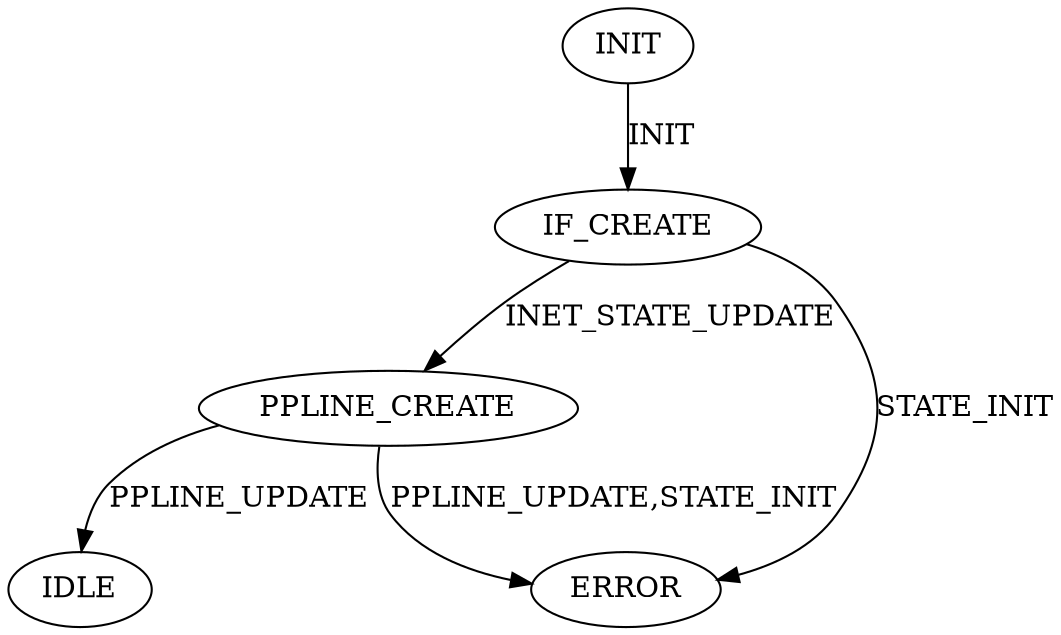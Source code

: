 digraph {
    INIT[init=true];
    INIT -> IF_CREATE [label="INIT"];
    IF_CREATE -> PPLINE_CREATE [label="INET_STATE_UPDATE"];
    IF_CREATE -> ERROR [label="STATE_INIT"];
    PPLINE_CREATE -> IDLE [label="PPLINE_UPDATE"];
    PPLINE_CREATE -> ERROR [label="PPLINE_UPDATE,STATE_INIT"];

}
